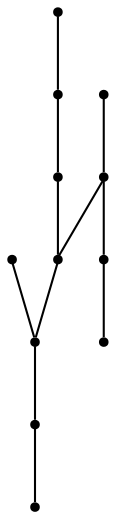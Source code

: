 graph {
  node [shape=point,comment="{\"directed\":false,\"doi\":\"10.1007/978-3-540-70904-6_8\",\"figure\":\"3 (2)\"}"]

  v0 [pos="714.4776730559593,466.79303910997174"]
  v1 [pos="590.9026185501453,461.4242341783312"]
  v2 [pos="689.4042809774709,627.9524909125435"]
  v3 [pos="642.8414675690407,337.87216610378687"]
  v4 [pos="750.2968568313953,350.4065619574653"]
  v5 [pos="641.0494345021802,237.59725358751086"]
  v6 [pos="530.0100585937499,280.5721706814236"]
  v7 [pos="551.4994799236918,627.9524909125435"]
  v8 [pos="452.9978174963663,479.3305502997505"]
  v9 [pos="390.31427371002906,534.8399904039171"]
  v10 [pos="392.10625908430234,649.438836839464"]
  v11 [pos="383.14938453851744,325.33478207058374"]

  v0 -- v1 [id="-1",pos="714.4776730559593,466.79303910997174 590.9026185501453,461.4242341783312 590.9026185501453,461.4242341783312 590.9026185501453,461.4242341783312"]
  v11 -- v8 [id="-2",pos="383.14938453851744,325.33478207058374 452.9978174963663,479.3305502997505 452.9978174963663,479.3305502997505 452.9978174963663,479.3305502997505"]
  v9 -- v10 [id="-3",pos="390.31427371002906,534.8399904039171 392.10625908430234,649.438836839464 392.10625908430234,649.438836839464 392.10625908430234,649.438836839464"]
  v2 -- v0 [id="-4",pos="689.4042809774709,627.9524909125435 714.4776730559593,466.79303910997174 714.4776730559593,466.79303910997174 714.4776730559593,466.79303910997174"]
  v8 -- v1 [id="-5",pos="452.9978174963663,479.3305502997505 590.9026185501453,461.4242341783312 590.9026185501453,461.4242341783312 590.9026185501453,461.4242341783312"]
  v8 -- v9 [id="-6",pos="452.9978174963663,479.3305502997505 390.31427371002906,534.8399904039171 390.31427371002906,534.8399904039171 390.31427371002906,534.8399904039171"]
  v3 -- v4 [id="-7",pos="642.8414675690407,337.87216610378687 750.2968568313953,350.4065619574653 750.2968568313953,350.4065619574653 750.2968568313953,350.4065619574653"]
  v5 -- v6 [id="-8",pos="641.0494345021802,237.59725358751086 530.0100585937499,280.5721706814236 530.0100585937499,280.5721706814236 530.0100585937499,280.5721706814236"]
  v1 -- v6 [id="-9",pos="590.9026185501453,461.4242341783312 530.0100585937499,280.5721706814236 530.0100585937499,280.5721706814236 530.0100585937499,280.5721706814236"]
  v7 -- v2 [id="-10",pos="551.4994799236918,627.9524909125435 689.4042809774709,627.9524909125435 689.4042809774709,627.9524909125435 689.4042809774709,627.9524909125435"]
  v6 -- v3 [id="-11",pos="530.0100585937499,280.5721706814236 642.8414675690407,337.87216610378687 642.8414675690407,337.87216610378687 642.8414675690407,337.87216610378687"]
}